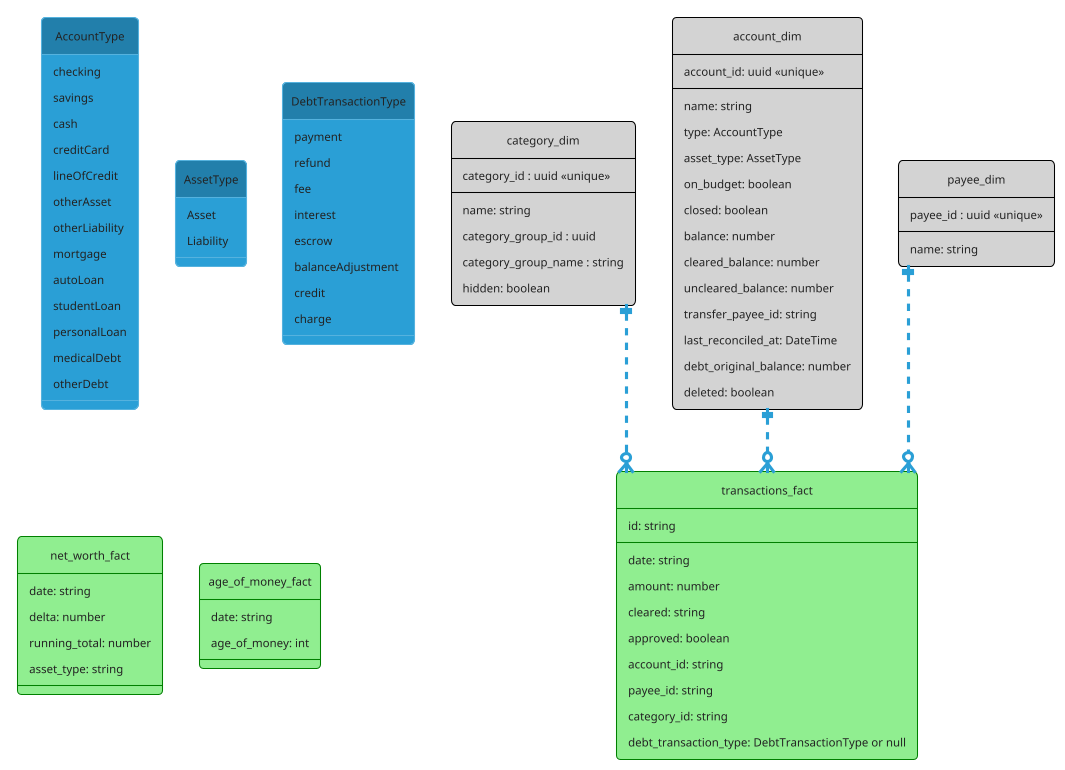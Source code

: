 @startuml
!theme cyborg
hide circle
skinparam linetype ortho

enum AccountType {
    checking
    savings
    cash
    creditCard
    lineOfCredit
    otherAsset
    otherLiability
    mortgage
    autoLoan
    studentLoan
    personalLoan
    medicalDebt
    otherDebt
}

enum AssetType {
  Asset
  Liability
}

enum DebtTransactionType {
  payment
  refund
  fee
  interest
  escrow
  balanceAdjustment
  credit
  charge
}

entity "category_dim" as cat_dim #line:black;back:lightgrey {
  category_id : uuid <<unique>>
  --
  name: string
  category_group_id : uuid
  category_group_name : string
  hidden: boolean
}

entity "account_dim" as account_dim #line:black;back:lightgrey {
  account_id: uuid <<unique>>
  --
  name: string
  type: AccountType
  asset_type: AssetType
  on_budget: boolean
  closed: boolean
  balance: number
  cleared_balance: number
  uncleared_balance: number
  transfer_payee_id: string
  last_reconciled_at: DateTime
  debt_original_balance: number
  deleted: boolean
}

entity "payee_dim" as payee_dim #line:black;back:lightgrey {
  payee_id : uuid <<unique>>
  --
  name: string
}

' unused fields are dropped from the model, if fields are used in a visualization they will be added back in 
entity "transactions_fact" as transactions_fact #line:green;back:lightgreen {
  id: string
  --
  date: string
  amount: number
  cleared: string
  approved: boolean
  account_id: string
  payee_id: string
  category_id: string
  debt_transaction_type: DebtTransactionType or null
}

entity "net_worth_fact" as net_worth_fact #line:green;back:lightgreen {
  date: string
  delta: number
  running_total: number
  asset_type: string
}

entity "age_of_money_fact" as age_of_money_fact #line:green;back:lightgreen {
  date: string
  age_of_money: int
}

cat_dim ||..o{ transactions_fact
account_dim ||..o{ transactions_fact
payee_dim ||..o{ transactions_fact

@enduml
